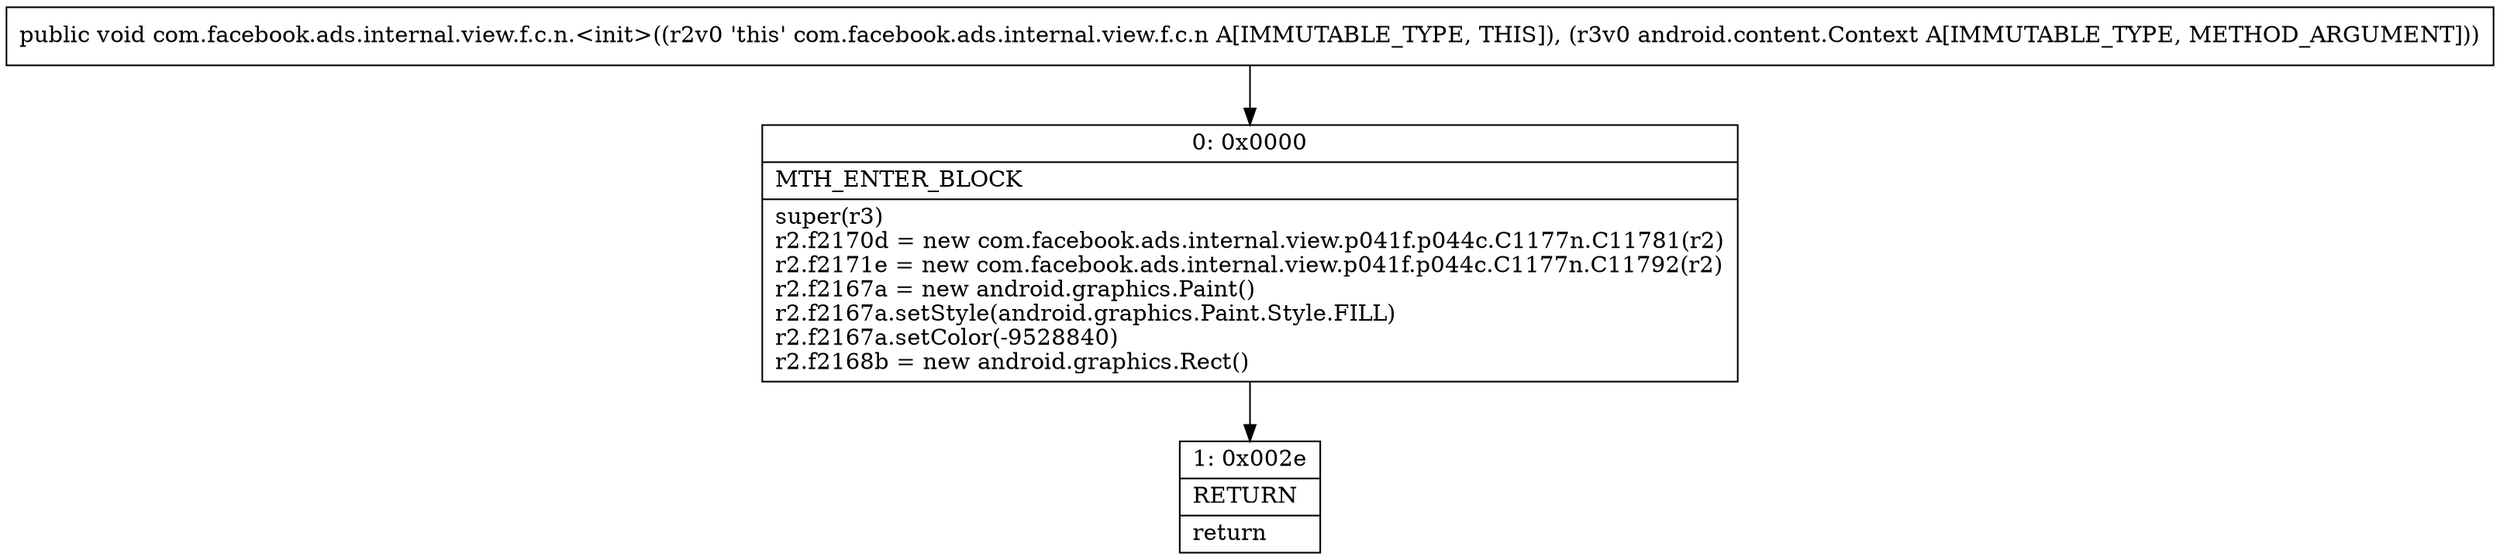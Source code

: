 digraph "CFG forcom.facebook.ads.internal.view.f.c.n.\<init\>(Landroid\/content\/Context;)V" {
Node_0 [shape=record,label="{0\:\ 0x0000|MTH_ENTER_BLOCK\l|super(r3)\lr2.f2170d = new com.facebook.ads.internal.view.p041f.p044c.C1177n.C11781(r2)\lr2.f2171e = new com.facebook.ads.internal.view.p041f.p044c.C1177n.C11792(r2)\lr2.f2167a = new android.graphics.Paint()\lr2.f2167a.setStyle(android.graphics.Paint.Style.FILL)\lr2.f2167a.setColor(\-9528840)\lr2.f2168b = new android.graphics.Rect()\l}"];
Node_1 [shape=record,label="{1\:\ 0x002e|RETURN\l|return\l}"];
MethodNode[shape=record,label="{public void com.facebook.ads.internal.view.f.c.n.\<init\>((r2v0 'this' com.facebook.ads.internal.view.f.c.n A[IMMUTABLE_TYPE, THIS]), (r3v0 android.content.Context A[IMMUTABLE_TYPE, METHOD_ARGUMENT])) }"];
MethodNode -> Node_0;
Node_0 -> Node_1;
}

